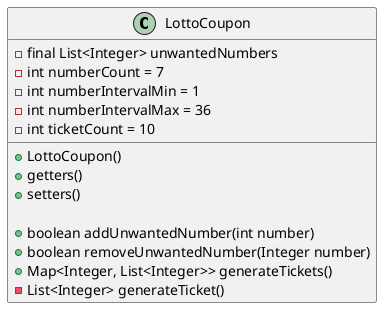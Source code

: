 @startuml

class LottoCoupon {
    - final List<Integer> unwantedNumbers
    - int numberCount = 7
    - int numberIntervalMin = 1
    - int numberIntervalMax = 36
    - int ticketCount = 10

    + LottoCoupon()
    + getters()
    + setters()

    + boolean addUnwantedNumber(int number)
    + boolean removeUnwantedNumber(Integer number)
    + Map<Integer, List<Integer>> generateTickets()
    - List<Integer> generateTicket()
}

@enduml